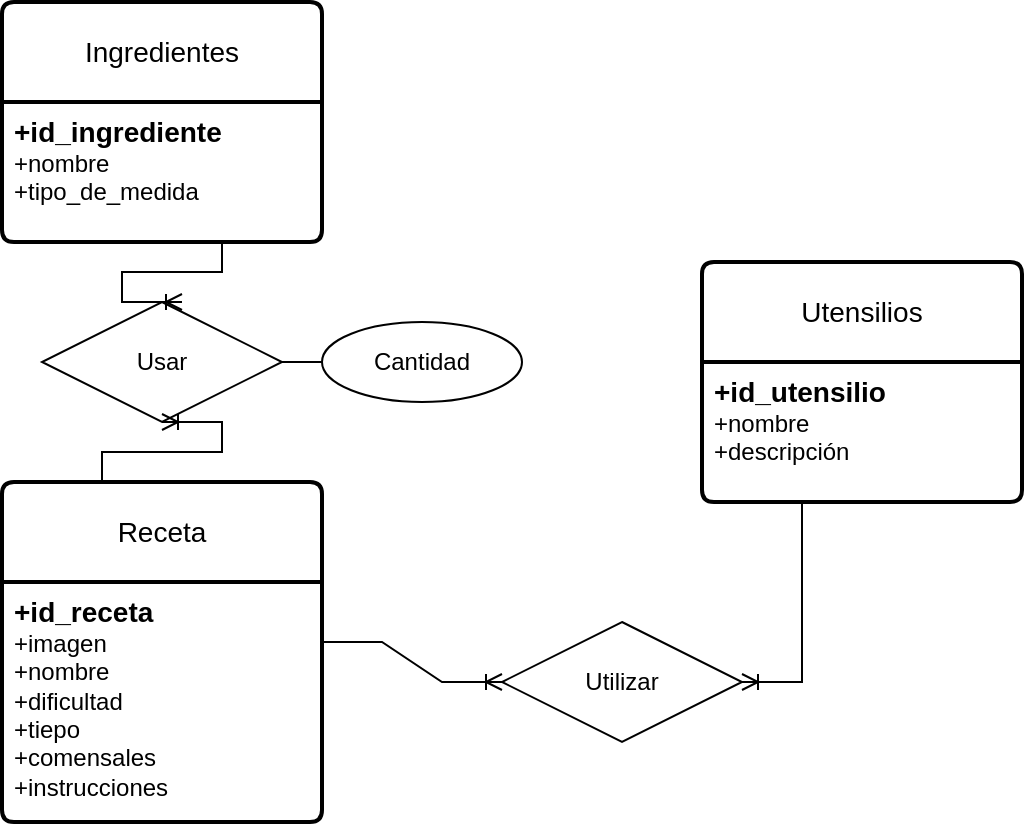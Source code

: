 <mxfile version="22.0.4" type="github">
  <diagram id="R2lEEEUBdFMjLlhIrx00" name="Page-1">
    <mxGraphModel dx="1050" dy="574" grid="1" gridSize="10" guides="1" tooltips="1" connect="1" arrows="1" fold="1" page="1" pageScale="1" pageWidth="850" pageHeight="1100" math="0" shadow="0" extFonts="Permanent Marker^https://fonts.googleapis.com/css?family=Permanent+Marker">
      <root>
        <mxCell id="0" />
        <mxCell id="1" parent="0" />
        <mxCell id="D6ePaIDt9NHAW9fcFI0R-1" value="Receta" style="swimlane;childLayout=stackLayout;horizontal=1;startSize=50;horizontalStack=0;rounded=1;fontSize=14;fontStyle=0;strokeWidth=2;resizeParent=0;resizeLast=1;shadow=0;dashed=0;align=center;arcSize=4;whiteSpace=wrap;html=1;" vertex="1" parent="1">
          <mxGeometry x="250" y="270" width="160" height="170" as="geometry" />
        </mxCell>
        <mxCell id="D6ePaIDt9NHAW9fcFI0R-2" value="&lt;font style=&quot;font-size: 14px;&quot;&gt;&lt;b&gt;+id_receta&lt;/b&gt;&lt;/font&gt;&lt;br&gt;+imagen&lt;br&gt;+nombre&lt;br&gt;+dificultad&lt;br&gt;+tiepo&lt;br&gt;+comensales&lt;br&gt;+instrucciones" style="align=left;strokeColor=none;fillColor=none;spacingLeft=4;fontSize=12;verticalAlign=top;resizable=0;rotatable=0;part=1;html=1;" vertex="1" parent="D6ePaIDt9NHAW9fcFI0R-1">
          <mxGeometry y="50" width="160" height="120" as="geometry" />
        </mxCell>
        <mxCell id="D6ePaIDt9NHAW9fcFI0R-3" value="Ingredientes" style="swimlane;childLayout=stackLayout;horizontal=1;startSize=50;horizontalStack=0;rounded=1;fontSize=14;fontStyle=0;strokeWidth=2;resizeParent=0;resizeLast=1;shadow=0;dashed=0;align=center;arcSize=4;whiteSpace=wrap;html=1;" vertex="1" parent="1">
          <mxGeometry x="250" y="30" width="160" height="120" as="geometry" />
        </mxCell>
        <mxCell id="D6ePaIDt9NHAW9fcFI0R-4" value="&lt;font style=&quot;font-size: 14px;&quot;&gt;&lt;b&gt;+id_ingrediente&lt;/b&gt;&lt;/font&gt;&lt;br&gt;+nombre&lt;br&gt;+tipo_de_medida&lt;br&gt;" style="align=left;strokeColor=none;fillColor=none;spacingLeft=4;fontSize=12;verticalAlign=top;resizable=0;rotatable=0;part=1;html=1;" vertex="1" parent="D6ePaIDt9NHAW9fcFI0R-3">
          <mxGeometry y="50" width="160" height="70" as="geometry" />
        </mxCell>
        <mxCell id="D6ePaIDt9NHAW9fcFI0R-10" value="Usar" style="shape=rhombus;perimeter=rhombusPerimeter;whiteSpace=wrap;html=1;align=center;" vertex="1" parent="1">
          <mxGeometry x="270" y="180" width="120" height="60" as="geometry" />
        </mxCell>
        <mxCell id="D6ePaIDt9NHAW9fcFI0R-11" value="Cantidad" style="ellipse;whiteSpace=wrap;html=1;align=center;" vertex="1" parent="1">
          <mxGeometry x="410" y="190" width="100" height="40" as="geometry" />
        </mxCell>
        <mxCell id="D6ePaIDt9NHAW9fcFI0R-12" value="" style="endArrow=none;html=1;rounded=0;exitX=1;exitY=0.5;exitDx=0;exitDy=0;entryX=0;entryY=0.5;entryDx=0;entryDy=0;" edge="1" parent="1" source="D6ePaIDt9NHAW9fcFI0R-10" target="D6ePaIDt9NHAW9fcFI0R-11">
          <mxGeometry relative="1" as="geometry">
            <mxPoint x="340" y="300" as="sourcePoint" />
            <mxPoint x="500" y="300" as="targetPoint" />
            <Array as="points" />
          </mxGeometry>
        </mxCell>
        <mxCell id="D6ePaIDt9NHAW9fcFI0R-14" value="" style="edgeStyle=entityRelationEdgeStyle;fontSize=12;html=1;endArrow=ERoneToMany;rounded=0;exitX=0.5;exitY=0;exitDx=0;exitDy=0;entryX=0.5;entryY=1;entryDx=0;entryDy=0;" edge="1" parent="1" source="D6ePaIDt9NHAW9fcFI0R-1" target="D6ePaIDt9NHAW9fcFI0R-10">
          <mxGeometry width="100" height="100" relative="1" as="geometry">
            <mxPoint x="480" y="350" as="sourcePoint" />
            <mxPoint x="580" y="250" as="targetPoint" />
            <Array as="points">
              <mxPoint x="210" y="200" />
              <mxPoint x="220" y="250" />
              <mxPoint x="170" y="230" />
            </Array>
          </mxGeometry>
        </mxCell>
        <mxCell id="D6ePaIDt9NHAW9fcFI0R-17" value="" style="edgeStyle=entityRelationEdgeStyle;fontSize=12;html=1;endArrow=ERoneToMany;rounded=0;exitX=0.5;exitY=1;exitDx=0;exitDy=0;" edge="1" parent="1" source="D6ePaIDt9NHAW9fcFI0R-4">
          <mxGeometry width="100" height="100" relative="1" as="geometry">
            <mxPoint x="190" y="200" as="sourcePoint" />
            <mxPoint x="340" y="180" as="targetPoint" />
            <Array as="points">
              <mxPoint x="70" y="130" />
              <mxPoint x="110" y="150" />
              <mxPoint x="80" y="180" />
              <mxPoint x="30" y="160" />
            </Array>
          </mxGeometry>
        </mxCell>
        <mxCell id="D6ePaIDt9NHAW9fcFI0R-18" value="Utensilios" style="swimlane;childLayout=stackLayout;horizontal=1;startSize=50;horizontalStack=0;rounded=1;fontSize=14;fontStyle=0;strokeWidth=2;resizeParent=0;resizeLast=1;shadow=0;dashed=0;align=center;arcSize=4;whiteSpace=wrap;html=1;" vertex="1" parent="1">
          <mxGeometry x="600" y="160" width="160" height="120" as="geometry" />
        </mxCell>
        <mxCell id="D6ePaIDt9NHAW9fcFI0R-19" value="&lt;font style=&quot;font-size: 14px;&quot;&gt;&lt;b&gt;+id_utensilio&lt;/b&gt;&lt;/font&gt;&lt;br&gt;+nombre&lt;br&gt;+descripción" style="align=left;strokeColor=none;fillColor=none;spacingLeft=4;fontSize=12;verticalAlign=top;resizable=0;rotatable=0;part=1;html=1;" vertex="1" parent="D6ePaIDt9NHAW9fcFI0R-18">
          <mxGeometry y="50" width="160" height="70" as="geometry" />
        </mxCell>
        <mxCell id="D6ePaIDt9NHAW9fcFI0R-21" value="Utilizar" style="shape=rhombus;perimeter=rhombusPerimeter;whiteSpace=wrap;html=1;align=center;" vertex="1" parent="1">
          <mxGeometry x="500" y="340" width="120" height="60" as="geometry" />
        </mxCell>
        <mxCell id="D6ePaIDt9NHAW9fcFI0R-23" value="" style="edgeStyle=entityRelationEdgeStyle;fontSize=12;html=1;endArrow=ERoneToMany;rounded=0;exitX=0.5;exitY=1;exitDx=0;exitDy=0;entryX=1;entryY=0.5;entryDx=0;entryDy=0;" edge="1" parent="1" target="D6ePaIDt9NHAW9fcFI0R-21" source="D6ePaIDt9NHAW9fcFI0R-19">
          <mxGeometry width="100" height="100" relative="1" as="geometry">
            <mxPoint x="470" y="400" as="sourcePoint" />
            <mxPoint x="590" y="320" as="targetPoint" />
            <Array as="points">
              <mxPoint x="350" y="330" />
              <mxPoint x="360" y="380" />
              <mxPoint x="310" y="360" />
            </Array>
          </mxGeometry>
        </mxCell>
        <mxCell id="D6ePaIDt9NHAW9fcFI0R-24" value="" style="edgeStyle=entityRelationEdgeStyle;fontSize=12;html=1;endArrow=ERoneToMany;rounded=0;exitX=1;exitY=0.25;exitDx=0;exitDy=0;entryX=0;entryY=0.5;entryDx=0;entryDy=0;" edge="1" parent="1" source="D6ePaIDt9NHAW9fcFI0R-2" target="D6ePaIDt9NHAW9fcFI0R-21">
          <mxGeometry width="100" height="100" relative="1" as="geometry">
            <mxPoint x="470" y="280" as="sourcePoint" />
            <mxPoint x="480" y="310" as="targetPoint" />
            <Array as="points">
              <mxPoint x="210" y="260" />
              <mxPoint x="250" y="280" />
              <mxPoint x="220" y="310" />
              <mxPoint x="170" y="290" />
            </Array>
          </mxGeometry>
        </mxCell>
      </root>
    </mxGraphModel>
  </diagram>
</mxfile>
